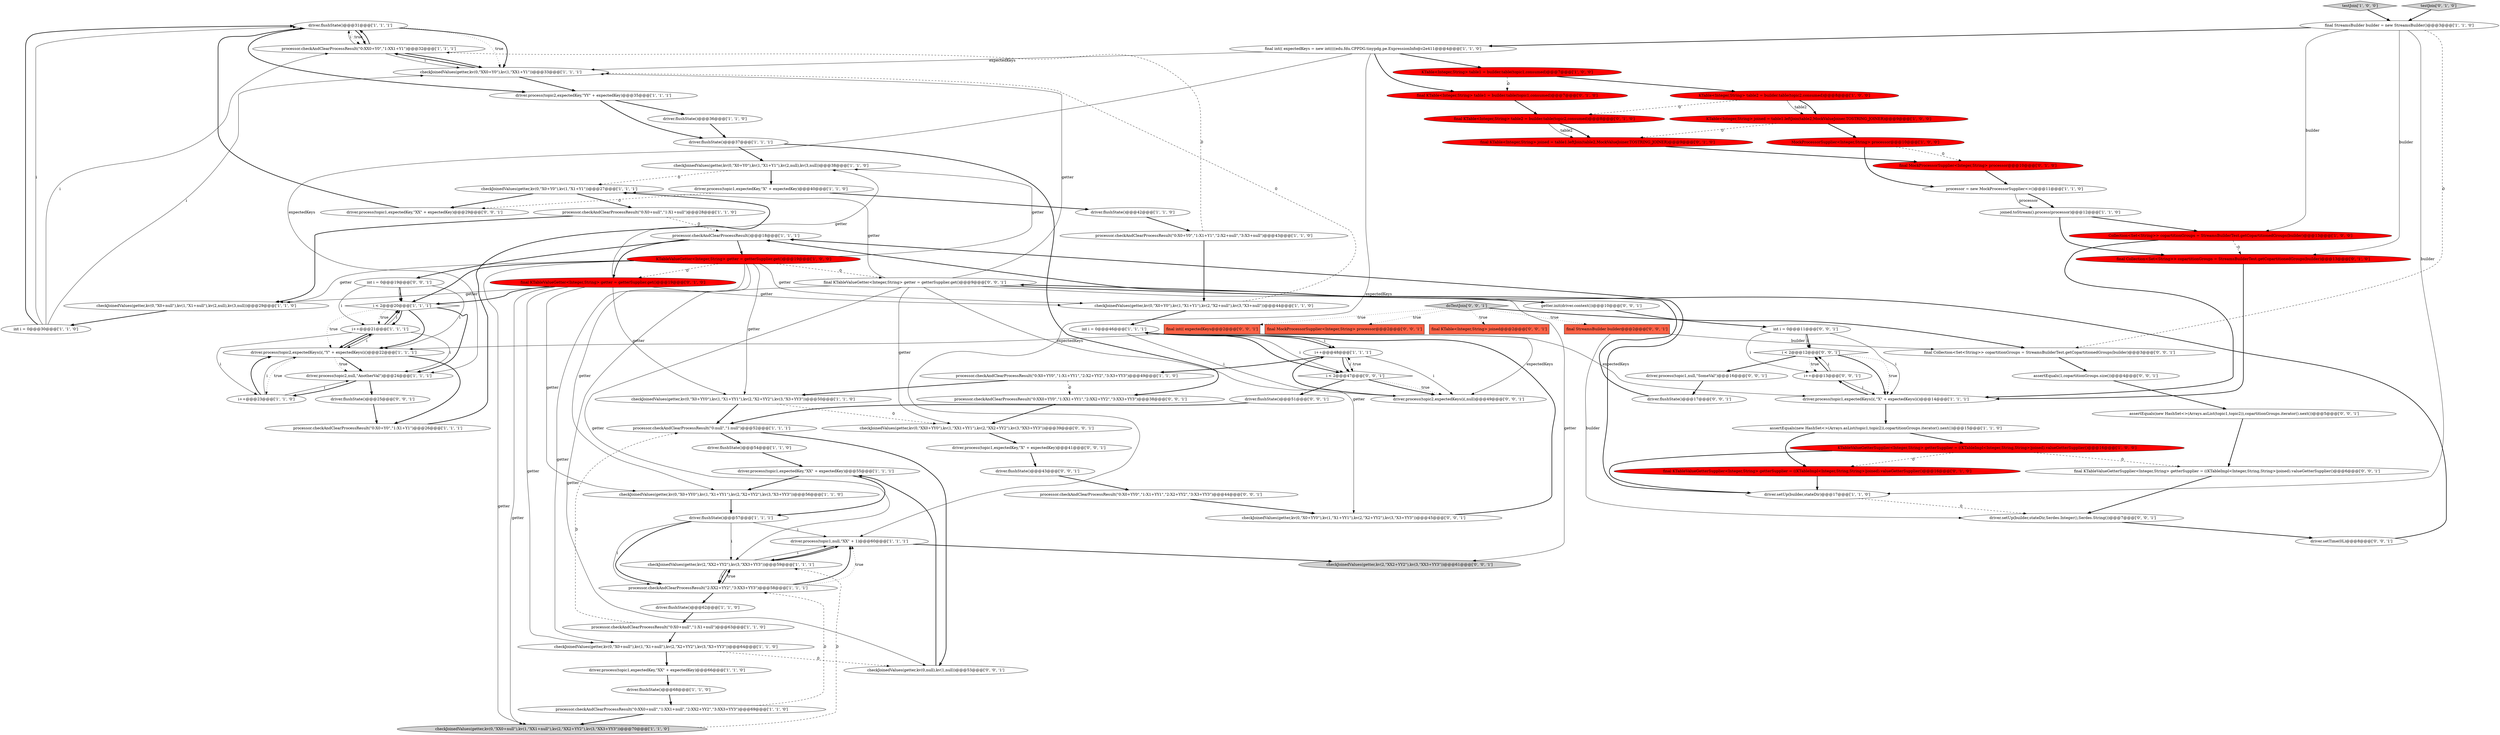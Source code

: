 digraph {
2 [style = filled, label = "driver.flushState()@@@31@@@['1', '1', '1']", fillcolor = white, shape = ellipse image = "AAA0AAABBB1BBB"];
9 [style = filled, label = "driver.process(topic1,null,\"XX\" + 1)@@@60@@@['1', '1', '1']", fillcolor = white, shape = ellipse image = "AAA0AAABBB1BBB"];
85 [style = filled, label = "checkJoinedValues(getter,kv(2,\"XX2+YY2\"),kv(3,\"XX3+YY3\"))@@@61@@@['0', '0', '1']", fillcolor = lightgray, shape = ellipse image = "AAA0AAABBB3BBB"];
27 [style = filled, label = "i++@@@21@@@['1', '1', '1']", fillcolor = white, shape = ellipse image = "AAA0AAABBB1BBB"];
51 [style = filled, label = "checkJoinedValues(getter,kv(0,\"X0+YY0\"),kv(1,\"X1+YY1\"),kv(2,\"X2+YY2\"),kv(3,\"X3+YY3\"))@@@50@@@['1', '1', '0']", fillcolor = white, shape = ellipse image = "AAA0AAABBB1BBB"];
41 [style = filled, label = "KTable<Integer,String> joined = table1.leftJoin(table2,MockValueJoiner.TOSTRING_JOINER)@@@9@@@['1', '0', '0']", fillcolor = red, shape = ellipse image = "AAA1AAABBB1BBB"];
47 [style = filled, label = "final StreamsBuilder builder = new StreamsBuilder()@@@3@@@['1', '1', '0']", fillcolor = white, shape = ellipse image = "AAA0AAABBB1BBB"];
59 [style = filled, label = "final KTableValueGetter<Integer,String> getter = getterSupplier.get()@@@19@@@['0', '1', '0']", fillcolor = red, shape = ellipse image = "AAA1AAABBB2BBB"];
84 [style = filled, label = "driver.flushState()@@@51@@@['0', '0', '1']", fillcolor = white, shape = ellipse image = "AAA0AAABBB3BBB"];
24 [style = filled, label = "driver.setUp(builder,stateDir)@@@17@@@['1', '1', '0']", fillcolor = white, shape = ellipse image = "AAA0AAABBB1BBB"];
26 [style = filled, label = "checkJoinedValues(getter,kv(0,\"X0+YY0\"),kv(1,\"X1+YY1\"),kv(2,\"X2+YY2\"),kv(3,\"X3+YY3\"))@@@56@@@['1', '1', '0']", fillcolor = white, shape = ellipse image = "AAA0AAABBB1BBB"];
19 [style = filled, label = "processor.checkAndClearProcessResult(\"0:X0+Y0\",\"1:X1+Y1\")@@@26@@@['1', '1', '1']", fillcolor = white, shape = ellipse image = "AAA0AAABBB1BBB"];
53 [style = filled, label = "processor.checkAndClearProcessResult(\"0:X0+YY0\",\"1:X1+YY1\",\"2:X2+YY2\",\"3:X3+YY3\")@@@49@@@['1', '1', '0']", fillcolor = white, shape = ellipse image = "AAA0AAABBB1BBB"];
44 [style = filled, label = "processor.checkAndClearProcessResult(\"2:XX2+YY2\",\"3:XX3+YY3\")@@@58@@@['1', '1', '1']", fillcolor = white, shape = ellipse image = "AAA0AAABBB1BBB"];
43 [style = filled, label = "i++@@@48@@@['1', '1', '1']", fillcolor = white, shape = ellipse image = "AAA0AAABBB1BBB"];
17 [style = filled, label = "checkJoinedValues(getter,kv(0,\"X0+Y0\"),kv(1,\"X1+Y1\"),kv(2,\"X2+null\"),kv(3,\"X3+null\"))@@@44@@@['1', '1', '0']", fillcolor = white, shape = ellipse image = "AAA0AAABBB1BBB"];
46 [style = filled, label = "processor = new MockProcessorSupplier<>()@@@11@@@['1', '1', '0']", fillcolor = white, shape = ellipse image = "AAA0AAABBB1BBB"];
69 [style = filled, label = "driver.flushState()@@@25@@@['0', '0', '1']", fillcolor = white, shape = ellipse image = "AAA0AAABBB3BBB"];
73 [style = filled, label = "driver.flushState()@@@17@@@['0', '0', '1']", fillcolor = white, shape = ellipse image = "AAA0AAABBB3BBB"];
34 [style = filled, label = "testJoin['1', '0', '0']", fillcolor = lightgray, shape = diamond image = "AAA0AAABBB1BBB"];
52 [style = filled, label = "checkJoinedValues(getter,kv(0,\"X0+null\"),kv(1,\"X1+null\"),kv(2,null),kv(3,null))@@@29@@@['1', '1', '0']", fillcolor = white, shape = ellipse image = "AAA0AAABBB1BBB"];
11 [style = filled, label = "driver.process(topic1,expectedKey,\"XX\" + expectedKey)@@@55@@@['1', '1', '1']", fillcolor = white, shape = ellipse image = "AAA0AAABBB1BBB"];
58 [style = filled, label = "testJoin['0', '1', '0']", fillcolor = lightgray, shape = diamond image = "AAA0AAABBB2BBB"];
63 [style = filled, label = "final KTable<Integer,String> table1 = builder.table(topic1,consumed)@@@7@@@['0', '1', '0']", fillcolor = red, shape = ellipse image = "AAA1AAABBB2BBB"];
15 [style = filled, label = "KTableValueGetterSupplier<Integer,String> getterSupplier = ((KTableImpl<Integer,String,String>)joined).valueGetterSupplier()@@@16@@@['1', '0', '0']", fillcolor = red, shape = ellipse image = "AAA1AAABBB1BBB"];
4 [style = filled, label = "driver.process(topic2,expectedKeys(i(,\"Y\" + expectedKeys(i()@@@22@@@['1', '1', '1']", fillcolor = white, shape = ellipse image = "AAA0AAABBB1BBB"];
94 [style = filled, label = "driver.setTime(0L)@@@8@@@['0', '0', '1']", fillcolor = white, shape = ellipse image = "AAA0AAABBB3BBB"];
22 [style = filled, label = "driver.flushState()@@@57@@@['1', '1', '1']", fillcolor = white, shape = ellipse image = "AAA0AAABBB1BBB"];
92 [style = filled, label = "i < 2@@@12@@@['0', '0', '1']", fillcolor = white, shape = diamond image = "AAA0AAABBB3BBB"];
42 [style = filled, label = "i++@@@23@@@['1', '1', '0']", fillcolor = white, shape = ellipse image = "AAA0AAABBB1BBB"];
78 [style = filled, label = "i++@@@13@@@['0', '0', '1']", fillcolor = white, shape = ellipse image = "AAA0AAABBB3BBB"];
67 [style = filled, label = "driver.process(topic2,expectedKeys(i(,null)@@@49@@@['0', '0', '1']", fillcolor = white, shape = ellipse image = "AAA0AAABBB3BBB"];
31 [style = filled, label = "driver.process(topic2,null,\"AnotherVal\")@@@24@@@['1', '1', '1']", fillcolor = white, shape = ellipse image = "AAA0AAABBB1BBB"];
54 [style = filled, label = "final int(( expectedKeys = new int((((edu.fdu.CPPDG.tinypdg.pe.ExpressionInfo@c2e411@@@4@@@['1', '1', '0']", fillcolor = white, shape = ellipse image = "AAA0AAABBB1BBB"];
8 [style = filled, label = "assertEquals(new HashSet<>(Arrays.asList(topic1,topic2)),copartitionGroups.iterator().next())@@@15@@@['1', '1', '0']", fillcolor = white, shape = ellipse image = "AAA0AAABBB1BBB"];
55 [style = filled, label = "driver.flushState()@@@54@@@['1', '1', '0']", fillcolor = white, shape = ellipse image = "AAA0AAABBB1BBB"];
76 [style = filled, label = "driver.process(topic1,expectedKey,\"XX\" + expectedKey)@@@29@@@['0', '0', '1']", fillcolor = white, shape = ellipse image = "AAA0AAABBB3BBB"];
61 [style = filled, label = "final KTableValueGetterSupplier<Integer,String> getterSupplier = ((KTableImpl<Integer,String,String>)joined).valueGetterSupplier()@@@16@@@['0', '1', '0']", fillcolor = red, shape = ellipse image = "AAA1AAABBB2BBB"];
23 [style = filled, label = "processor.checkAndClearProcessResult(\"0:XX0+Y0\",\"1:XX1+Y1\")@@@32@@@['1', '1', '1']", fillcolor = white, shape = ellipse image = "AAA0AAABBB1BBB"];
50 [style = filled, label = "processor.checkAndClearProcessResult(\"0:XX0+null\",\"1:XX1+null\",\"2:XX2+YY2\",\"3:XX3+YY3\")@@@69@@@['1', '1', '0']", fillcolor = white, shape = ellipse image = "AAA0AAABBB1BBB"];
3 [style = filled, label = "driver.flushState()@@@36@@@['1', '1', '0']", fillcolor = white, shape = ellipse image = "AAA0AAABBB1BBB"];
10 [style = filled, label = "checkJoinedValues(getter,kv(0,\"X0+null\"),kv(1,\"X1+null\"),kv(2,\"X2+YY2\"),kv(3,\"X3+YY3\"))@@@64@@@['1', '1', '0']", fillcolor = white, shape = ellipse image = "AAA0AAABBB1BBB"];
87 [style = filled, label = "assertEquals(1,copartitionGroups.size())@@@4@@@['0', '0', '1']", fillcolor = white, shape = ellipse image = "AAA0AAABBB3BBB"];
80 [style = filled, label = "final KTableValueGetter<Integer,String> getter = getterSupplier.get()@@@9@@@['0', '0', '1']", fillcolor = white, shape = ellipse image = "AAA0AAABBB3BBB"];
32 [style = filled, label = "driver.process(topic1,expectedKeys(i(,\"X\" + expectedKeys(i()@@@14@@@['1', '1', '1']", fillcolor = white, shape = ellipse image = "AAA0AAABBB1BBB"];
82 [style = filled, label = "int i = 0@@@19@@@['0', '0', '1']", fillcolor = white, shape = ellipse image = "AAA0AAABBB3BBB"];
74 [style = filled, label = "checkJoinedValues(getter,kv(0,null),kv(1,null))@@@53@@@['0', '0', '1']", fillcolor = white, shape = ellipse image = "AAA0AAABBB3BBB"];
56 [style = filled, label = "final Collection<Set<String>> copartitionGroups = StreamsBuilderTest.getCopartitionedGroups(builder)@@@13@@@['0', '1', '0']", fillcolor = red, shape = ellipse image = "AAA1AAABBB2BBB"];
95 [style = filled, label = "i < 2@@@47@@@['0', '0', '1']", fillcolor = white, shape = diamond image = "AAA0AAABBB3BBB"];
16 [style = filled, label = "KTableValueGetter<Integer,String> getter = getterSupplier.get()@@@19@@@['1', '0', '0']", fillcolor = red, shape = ellipse image = "AAA1AAABBB1BBB"];
79 [style = filled, label = "driver.process(topic1,null,\"SomeVal\")@@@16@@@['0', '0', '1']", fillcolor = white, shape = ellipse image = "AAA0AAABBB3BBB"];
37 [style = filled, label = "joined.toStream().process(processor)@@@12@@@['1', '1', '0']", fillcolor = white, shape = ellipse image = "AAA0AAABBB1BBB"];
38 [style = filled, label = "i < 2@@@20@@@['1', '1', '1']", fillcolor = white, shape = diamond image = "AAA0AAABBB1BBB"];
1 [style = filled, label = "checkJoinedValues(getter,kv(2,\"XX2+YY2\"),kv(3,\"XX3+YY3\"))@@@59@@@['1', '1', '1']", fillcolor = white, shape = ellipse image = "AAA0AAABBB1BBB"];
48 [style = filled, label = "driver.flushState()@@@42@@@['1', '1', '0']", fillcolor = white, shape = ellipse image = "AAA0AAABBB1BBB"];
20 [style = filled, label = "driver.process(topic1,expectedKey,\"X\" + expectedKey)@@@40@@@['1', '1', '0']", fillcolor = white, shape = ellipse image = "AAA0AAABBB1BBB"];
89 [style = filled, label = "driver.process(topic1,expectedKey,\"X\" + expectedKey)@@@41@@@['0', '0', '1']", fillcolor = white, shape = ellipse image = "AAA0AAABBB3BBB"];
64 [style = filled, label = "driver.flushState()@@@43@@@['0', '0', '1']", fillcolor = white, shape = ellipse image = "AAA0AAABBB3BBB"];
60 [style = filled, label = "final MockProcessorSupplier<Integer,String> processor@@@10@@@['0', '1', '0']", fillcolor = red, shape = ellipse image = "AAA1AAABBB2BBB"];
62 [style = filled, label = "final KTable<Integer,String> table2 = builder.table(topic2,consumed)@@@8@@@['0', '1', '0']", fillcolor = red, shape = ellipse image = "AAA1AAABBB2BBB"];
81 [style = filled, label = "doTestJoin['0', '0', '1']", fillcolor = lightgray, shape = diamond image = "AAA0AAABBB3BBB"];
65 [style = filled, label = "processor.checkAndClearProcessResult(\"0:X0+YY0\",\"1:X1+YY1\",\"2:X2+YY2\",\"3:X3+YY3\")@@@44@@@['0', '0', '1']", fillcolor = white, shape = ellipse image = "AAA0AAABBB3BBB"];
7 [style = filled, label = "driver.flushState()@@@62@@@['1', '1', '0']", fillcolor = white, shape = ellipse image = "AAA0AAABBB1BBB"];
0 [style = filled, label = "checkJoinedValues(getter,kv(0,\"X0+Y0\"),kv(1,\"X1+Y1\"))@@@27@@@['1', '1', '1']", fillcolor = white, shape = ellipse image = "AAA0AAABBB1BBB"];
13 [style = filled, label = "processor.checkAndClearProcessResult(\"0:X0+null\",\"1:X1+null\")@@@28@@@['1', '1', '0']", fillcolor = white, shape = ellipse image = "AAA0AAABBB1BBB"];
49 [style = filled, label = "driver.process(topic1,expectedKey,\"XX\" + expectedKey)@@@66@@@['1', '1', '0']", fillcolor = white, shape = ellipse image = "AAA0AAABBB1BBB"];
21 [style = filled, label = "processor.checkAndClearProcessResult(\"0:X0+null\",\"1:X1+null\")@@@63@@@['1', '1', '0']", fillcolor = white, shape = ellipse image = "AAA0AAABBB1BBB"];
57 [style = filled, label = "final KTable<Integer,String> joined = table1.leftJoin(table2,MockValueJoiner.TOSTRING_JOINER)@@@9@@@['0', '1', '0']", fillcolor = red, shape = ellipse image = "AAA1AAABBB2BBB"];
91 [style = filled, label = "assertEquals(new HashSet<>(Arrays.asList(topic1,topic2)),copartitionGroups.iterator().next())@@@5@@@['0', '0', '1']", fillcolor = white, shape = ellipse image = "AAA0AAABBB3BBB"];
70 [style = filled, label = "int i = 0@@@11@@@['0', '0', '1']", fillcolor = white, shape = ellipse image = "AAA0AAABBB3BBB"];
39 [style = filled, label = "driver.process(topic2,expectedKey,\"YY\" + expectedKey)@@@35@@@['1', '1', '1']", fillcolor = white, shape = ellipse image = "AAA0AAABBB1BBB"];
33 [style = filled, label = "checkJoinedValues(getter,kv(0,\"X0+Y0\"),kv(1,\"X1+Y1\"),kv(2,null),kv(3,null))@@@38@@@['1', '1', '0']", fillcolor = white, shape = ellipse image = "AAA0AAABBB1BBB"];
5 [style = filled, label = "processor.checkAndClearProcessResult(\"0:X0+Y0\",\"1:X1+Y1\",\"2:X2+null\",\"3:X3+null\")@@@43@@@['1', '1', '0']", fillcolor = white, shape = ellipse image = "AAA0AAABBB1BBB"];
6 [style = filled, label = "KTable<Integer,String> table2 = builder.table(topic2,consumed)@@@8@@@['1', '0', '0']", fillcolor = red, shape = ellipse image = "AAA1AAABBB1BBB"];
45 [style = filled, label = "MockProcessorSupplier<Integer,String> processor@@@10@@@['1', '0', '0']", fillcolor = red, shape = ellipse image = "AAA1AAABBB1BBB"];
86 [style = filled, label = "processor.checkAndClearProcessResult(\"0:XX0+YY0\",\"1:XX1+YY1\",\"2:XX2+YY2\",\"3:XX3+YY3\")@@@38@@@['0', '0', '1']", fillcolor = white, shape = ellipse image = "AAA0AAABBB3BBB"];
71 [style = filled, label = "final int(( expectedKeys@@@2@@@['0', '0', '1']", fillcolor = tomato, shape = box image = "AAA0AAABBB3BBB"];
35 [style = filled, label = "processor.checkAndClearProcessResult()@@@18@@@['1', '1', '1']", fillcolor = white, shape = ellipse image = "AAA0AAABBB1BBB"];
12 [style = filled, label = "Collection<Set<String>> copartitionGroups = StreamsBuilderTest.getCopartitionedGroups(builder)@@@13@@@['1', '0', '0']", fillcolor = red, shape = ellipse image = "AAA1AAABBB1BBB"];
66 [style = filled, label = "driver.setUp(builder,stateDir,Serdes.Integer(),Serdes.String())@@@7@@@['0', '0', '1']", fillcolor = white, shape = ellipse image = "AAA0AAABBB3BBB"];
88 [style = filled, label = "final Collection<Set<String>> copartitionGroups = StreamsBuilderTest.getCopartitionedGroups(builder)@@@3@@@['0', '0', '1']", fillcolor = white, shape = ellipse image = "AAA0AAABBB3BBB"];
72 [style = filled, label = "final KTable<Integer,String> joined@@@2@@@['0', '0', '1']", fillcolor = tomato, shape = box image = "AAA0AAABBB3BBB"];
40 [style = filled, label = "int i = 0@@@46@@@['1', '1', '1']", fillcolor = white, shape = ellipse image = "AAA0AAABBB1BBB"];
75 [style = filled, label = "getter.init(driver.context())@@@10@@@['0', '0', '1']", fillcolor = white, shape = ellipse image = "AAA0AAABBB3BBB"];
30 [style = filled, label = "KTable<Integer,String> table1 = builder.table(topic1,consumed)@@@7@@@['1', '0', '0']", fillcolor = red, shape = ellipse image = "AAA1AAABBB1BBB"];
90 [style = filled, label = "final StreamsBuilder builder@@@2@@@['0', '0', '1']", fillcolor = tomato, shape = box image = "AAA0AAABBB3BBB"];
36 [style = filled, label = "checkJoinedValues(getter,kv(0,\"XX0+null\"),kv(1,\"XX1+null\"),kv(2,\"XX2+YY2\"),kv(3,\"XX3+YY3\"))@@@70@@@['1', '1', '0']", fillcolor = lightgray, shape = ellipse image = "AAA0AAABBB1BBB"];
18 [style = filled, label = "checkJoinedValues(getter,kv(0,\"XX0+Y0\"),kv(1,\"XX1+Y1\"))@@@33@@@['1', '1', '1']", fillcolor = white, shape = ellipse image = "AAA0AAABBB1BBB"];
29 [style = filled, label = "int i = 0@@@30@@@['1', '1', '0']", fillcolor = white, shape = ellipse image = "AAA0AAABBB1BBB"];
28 [style = filled, label = "driver.flushState()@@@68@@@['1', '1', '0']", fillcolor = white, shape = ellipse image = "AAA0AAABBB1BBB"];
77 [style = filled, label = "final KTableValueGetterSupplier<Integer,String> getterSupplier = ((KTableImpl<Integer,String,String>)joined).valueGetterSupplier()@@@6@@@['0', '0', '1']", fillcolor = white, shape = ellipse image = "AAA0AAABBB3BBB"];
14 [style = filled, label = "driver.flushState()@@@37@@@['1', '1', '1']", fillcolor = white, shape = ellipse image = "AAA0AAABBB1BBB"];
93 [style = filled, label = "checkJoinedValues(getter,kv(0,\"XX0+YY0\"),kv(1,\"XX1+YY1\"),kv(2,\"XX2+YY2\"),kv(3,\"XX3+YY3\"))@@@39@@@['0', '0', '1']", fillcolor = white, shape = ellipse image = "AAA0AAABBB3BBB"];
68 [style = filled, label = "checkJoinedValues(getter,kv(0,\"X0+YY0\"),kv(1,\"X1+YY1\"),kv(2,\"X2+YY2\"),kv(3,\"X3+YY3\"))@@@45@@@['0', '0', '1']", fillcolor = white, shape = ellipse image = "AAA0AAABBB3BBB"];
25 [style = filled, label = "processor.checkAndClearProcessResult(\"0:null\",\"1:null\")@@@52@@@['1', '1', '1']", fillcolor = white, shape = ellipse image = "AAA0AAABBB1BBB"];
83 [style = filled, label = "final MockProcessorSupplier<Integer,String> processor@@@2@@@['0', '0', '1']", fillcolor = tomato, shape = box image = "AAA0AAABBB3BBB"];
70->92 [style = solid, label="i"];
95->84 [style = bold, label=""];
27->31 [style = solid, label="i"];
21->10 [style = bold, label=""];
27->38 [style = bold, label=""];
81->71 [style = dotted, label="true"];
6->62 [style = dashed, label="0"];
0->13 [style = bold, label=""];
95->43 [style = dotted, label="true"];
15->61 [style = dashed, label="0"];
84->25 [style = bold, label=""];
54->63 [style = bold, label=""];
40->95 [style = solid, label="i"];
95->67 [style = bold, label=""];
28->50 [style = bold, label=""];
10->74 [style = dashed, label="0"];
38->4 [style = bold, label=""];
44->7 [style = bold, label=""];
39->14 [style = bold, label=""];
82->4 [style = solid, label="i"];
2->23 [style = dotted, label="true"];
33->0 [style = dashed, label="0"];
16->33 [style = solid, label="getter"];
38->31 [style = bold, label=""];
69->19 [style = bold, label=""];
71->32 [style = solid, label="expectedKeys"];
30->6 [style = bold, label=""];
22->1 [style = solid, label="i"];
2->18 [style = dotted, label="true"];
78->92 [style = bold, label=""];
26->22 [style = bold, label=""];
22->9 [style = solid, label="i"];
62->57 [style = solid, label="table2"];
47->88 [style = dashed, label="0"];
14->86 [style = bold, label=""];
2->23 [style = bold, label=""];
71->4 [style = solid, label="expectedKeys"];
42->31 [style = solid, label="i"];
70->32 [style = solid, label="i"];
29->2 [style = bold, label=""];
16->10 [style = solid, label="getter"];
82->27 [style = solid, label="i"];
20->48 [style = bold, label=""];
65->68 [style = bold, label=""];
43->53 [style = bold, label=""];
47->56 [style = solid, label="builder"];
6->41 [style = bold, label=""];
4->42 [style = dotted, label="true"];
21->25 [style = dashed, label="0"];
95->67 [style = dotted, label="true"];
61->24 [style = bold, label=""];
41->45 [style = bold, label=""];
55->11 [style = bold, label=""];
44->1 [style = bold, label=""];
27->38 [style = solid, label="i"];
43->67 [style = solid, label="i"];
36->1 [style = dashed, label="0"];
80->18 [style = solid, label="getter"];
35->82 [style = bold, label=""];
44->9 [style = dotted, label="true"];
30->63 [style = dashed, label="0"];
31->69 [style = bold, label=""];
1->44 [style = bold, label=""];
56->32 [style = bold, label=""];
5->23 [style = dashed, label="0"];
44->1 [style = dotted, label="true"];
25->55 [style = bold, label=""];
34->47 [style = bold, label=""];
23->2 [style = solid, label="i"];
4->19 [style = bold, label=""];
2->18 [style = bold, label=""];
57->60 [style = bold, label=""];
73->35 [style = bold, label=""];
80->1 [style = solid, label="getter"];
38->4 [style = dotted, label="true"];
45->60 [style = dashed, label="0"];
5->17 [style = bold, label=""];
47->12 [style = solid, label="builder"];
54->9 [style = solid, label="expectedKeys"];
46->37 [style = bold, label=""];
90->88 [style = solid, label="builder"];
8->61 [style = bold, label=""];
76->2 [style = bold, label=""];
29->2 [style = solid, label="i"];
20->76 [style = dashed, label="0"];
46->37 [style = solid, label="processor"];
87->91 [style = bold, label=""];
2->39 [style = bold, label=""];
78->92 [style = solid, label="i"];
81->90 [style = dotted, label="true"];
9->85 [style = bold, label=""];
40->95 [style = bold, label=""];
63->62 [style = bold, label=""];
82->38 [style = bold, label=""];
59->36 [style = solid, label="getter"];
47->54 [style = bold, label=""];
70->92 [style = bold, label=""];
70->78 [style = solid, label="i"];
82->38 [style = solid, label="i"];
51->25 [style = bold, label=""];
74->11 [style = bold, label=""];
48->5 [style = bold, label=""];
92->32 [style = dotted, label="true"];
45->46 [style = bold, label=""];
27->4 [style = solid, label="i"];
59->33 [style = solid, label="getter"];
9->1 [style = bold, label=""];
80->74 [style = solid, label="getter"];
10->49 [style = bold, label=""];
17->18 [style = dashed, label="0"];
80->93 [style = solid, label="getter"];
11->26 [style = bold, label=""];
22->44 [style = bold, label=""];
47->24 [style = solid, label="builder"];
59->10 [style = solid, label="getter"];
16->52 [style = solid, label="getter"];
16->36 [style = solid, label="getter"];
41->57 [style = dashed, label="0"];
8->15 [style = bold, label=""];
18->23 [style = bold, label=""];
27->42 [style = solid, label="i"];
13->35 [style = dashed, label="0"];
16->80 [style = dashed, label="0"];
38->27 [style = dotted, label="true"];
1->9 [style = solid, label="i"];
12->32 [style = bold, label=""];
29->18 [style = solid, label="i"];
38->27 [style = bold, label=""];
17->40 [style = bold, label=""];
49->28 [style = bold, label=""];
16->59 [style = dashed, label="0"];
68->40 [style = bold, label=""];
51->93 [style = dashed, label="0"];
40->67 [style = solid, label="i"];
35->59 [style = bold, label=""];
1->9 [style = bold, label=""];
37->12 [style = bold, label=""];
19->0 [style = bold, label=""];
54->18 [style = solid, label="expectedKeys"];
42->4 [style = bold, label=""];
4->31 [style = bold, label=""];
31->42 [style = bold, label=""];
77->66 [style = bold, label=""];
89->64 [style = bold, label=""];
80->85 [style = solid, label="getter"];
32->8 [style = bold, label=""];
71->67 [style = solid, label="expectedKeys"];
92->79 [style = bold, label=""];
18->39 [style = bold, label=""];
4->31 [style = dotted, label="true"];
16->17 [style = solid, label="getter"];
64->65 [style = bold, label=""];
92->32 [style = bold, label=""];
11->22 [style = bold, label=""];
81->83 [style = dotted, label="true"];
23->2 [style = bold, label=""];
40->43 [style = bold, label=""];
78->32 [style = solid, label="i"];
13->52 [style = bold, label=""];
44->9 [style = bold, label=""];
42->4 [style = solid, label="i"];
23->18 [style = bold, label=""];
93->89 [style = bold, label=""];
67->43 [style = bold, label=""];
88->87 [style = bold, label=""];
43->95 [style = bold, label=""];
94->80 [style = bold, label=""];
75->70 [style = bold, label=""];
80->75 [style = bold, label=""];
35->16 [style = bold, label=""];
33->20 [style = bold, label=""];
40->43 [style = solid, label="i"];
53->51 [style = bold, label=""];
23->18 [style = solid, label="i"];
24->35 [style = bold, label=""];
16->26 [style = solid, label="getter"];
15->77 [style = dashed, label="0"];
3->14 [style = bold, label=""];
39->3 [style = bold, label=""];
54->30 [style = bold, label=""];
59->38 [style = bold, label=""];
43->95 [style = solid, label="i"];
92->78 [style = dotted, label="true"];
24->66 [style = dashed, label="0"];
53->86 [style = dashed, label="0"];
62->57 [style = bold, label=""];
60->46 [style = bold, label=""];
79->73 [style = bold, label=""];
25->74 [style = bold, label=""];
14->33 [style = bold, label=""];
50->44 [style = dashed, label="0"];
6->41 [style = solid, label="table2"];
81->88 [style = bold, label=""];
0->76 [style = bold, label=""];
59->26 [style = solid, label="getter"];
86->93 [style = bold, label=""];
27->4 [style = bold, label=""];
58->47 [style = bold, label=""];
32->78 [style = bold, label=""];
66->94 [style = bold, label=""];
81->72 [style = dotted, label="true"];
1->44 [style = solid, label="i"];
50->36 [style = bold, label=""];
15->24 [style = bold, label=""];
54->31 [style = solid, label="expectedKeys"];
4->27 [style = bold, label=""];
16->51 [style = solid, label="getter"];
22->44 [style = solid, label="i"];
7->21 [style = bold, label=""];
29->23 [style = solid, label="i"];
59->52 [style = solid, label="getter"];
52->29 [style = bold, label=""];
12->56 [style = dashed, label="0"];
90->66 [style = solid, label="builder"];
91->77 [style = bold, label=""];
80->0 [style = solid, label="getter"];
59->51 [style = solid, label="getter"];
16->38 [style = bold, label=""];
80->68 [style = solid, label="getter"];
59->17 [style = solid, label="getter"];
37->56 [style = bold, label=""];
}
